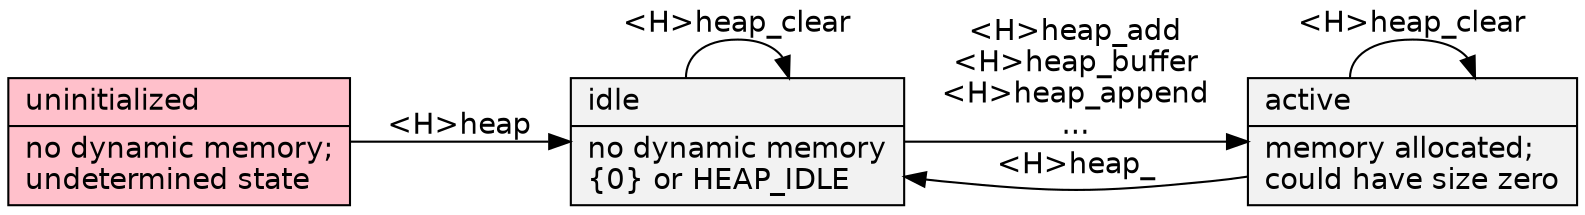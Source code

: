 digraph {
	graph [rankdir=LR, truecolor=true, bgcolor=transparent, fontname="Bitstream Vera Sans"];
	node [shape=record, style=filled, fillcolor="Grey95", fontname="Bitstream Vera Sans"];
	edge [fontname="Bitstream Vera Sans"];
	null [ label = "uninitialized\l|no dynamic memory;\lundetermined state\l", fillcolor = pink ];
	static [ label = "idle\l|no dynamic memory\l\{0\} or HEAP_IDLE\l" ];
	dynamic [ label = "active\l|memory allocated;\lcould have size zero\l" ];
	null -> static [ label = "<H>heap" ];
	static -> dynamic [ label = "<H>heap_add\n<H>heap_buffer\n<H>heap_append\n..." ];
	dynamic -> static [ label = "<H>heap_" ];
	static -> static [ label = "<H>heap_clear" ];
	dynamic -> dynamic [ label = "<H>heap_clear" ];
}
